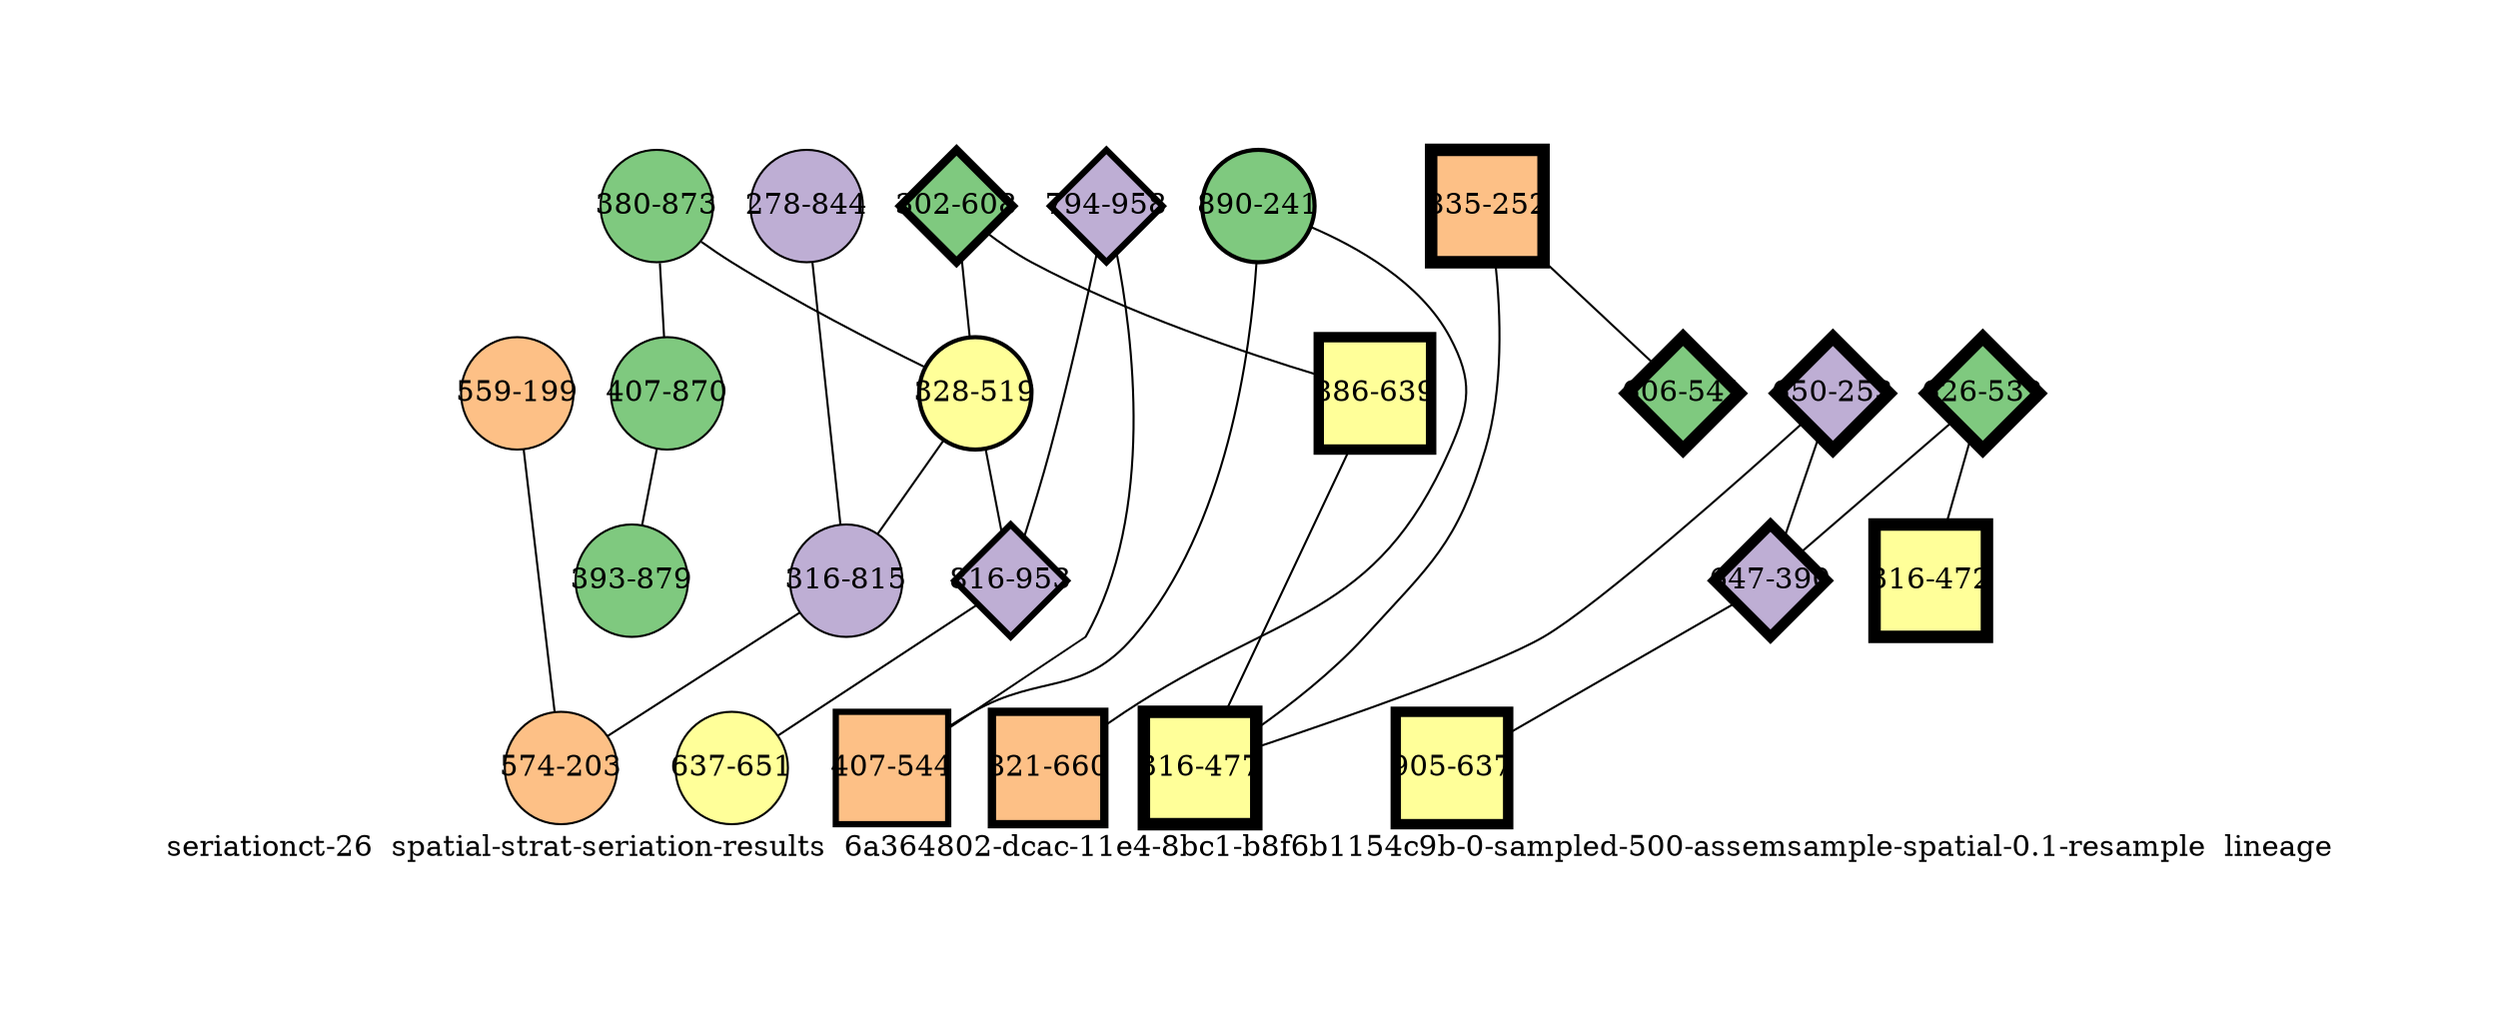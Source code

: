 strict graph "seriationct-26  spatial-strat-seriation-results  6a364802-dcac-11e4-8bc1-b8f6b1154c9b-0-sampled-500-assemsample-spatial-0.1-resample  lineage" {
labelloc=b;
ratio=auto;
pad="1.0";
label="seriationct-26  spatial-strat-seriation-results  6a364802-dcac-11e4-8bc1-b8f6b1154c9b-0-sampled-500-assemsample-spatial-0.1-resample  lineage";
node [width="0.75", style=filled, fixedsize=true, height="0.75", shape=circle, label=""];
0 [xCoordinate="844.0", appears_in_slice=1, yCoordinate="278.0", colorscheme=accent6, lineage_id=0, short_label="278-844", label="278-844", shape=circle, cluster_id=1, fillcolor=2, size="500.0", id=0, penwidth="1.0"];
1 [xCoordinate="241.0", appears_in_slice=2, yCoordinate="890.0", colorscheme=accent6, lineage_id=0, short_label="890-241", label="890-241", shape=circle, cluster_id=0, fillcolor=1, size="500.0", id=1, penwidth="2.0"];
2 [xCoordinate="958.0", appears_in_slice=3, yCoordinate="794.0", colorscheme=accent6, lineage_id=2, short_label="794-958", label="794-958", shape=diamond, cluster_id=1, fillcolor=2, size="500.0", id=2, penwidth="3.0"];
3 [xCoordinate="252.0", appears_in_slice=6, yCoordinate="835.0", colorscheme=accent6, lineage_id=1, short_label="835-252", label="835-252", shape=square, cluster_id=2, fillcolor=3, size="500.0", id=3, penwidth="6.0"];
4 [xCoordinate="253.0", appears_in_slice=6, yCoordinate="650.0", colorscheme=accent6, lineage_id=2, short_label="650-253", label="650-253", shape=diamond, cluster_id=1, fillcolor=2, size="500.0", id=4, penwidth="6.0"];
5 [xCoordinate="608.0", appears_in_slice=4, yCoordinate="302.0", colorscheme=accent6, lineage_id=2, short_label="302-608", label="302-608", shape=diamond, cluster_id=0, fillcolor=1, size="500.0", id=5, penwidth="4.0"];
6 [xCoordinate="541.0", appears_in_slice=6, yCoordinate="606.0", colorscheme=accent6, lineage_id=2, short_label="606-541", label="606-541", shape=diamond, cluster_id=0, fillcolor=1, size="500.0", id=6, penwidth="6.0"];
7 [xCoordinate="873.0", appears_in_slice=1, yCoordinate="380.0", colorscheme=accent6, lineage_id=0, short_label="380-873", label="380-873", shape=circle, cluster_id=0, fillcolor=1, size="500.0", id=7, penwidth="1.0"];
8 [xCoordinate="519.0", appears_in_slice=2, yCoordinate="328.0", colorscheme=accent6, lineage_id=0, short_label="328-519", label="328-519", shape=circle, cluster_id=3, fillcolor=4, size="500.0", id=8, penwidth="2.0"];
9 [xCoordinate="639.0", appears_in_slice=5, yCoordinate="886.0", colorscheme=accent6, lineage_id=1, short_label="886-639", label="886-639", shape=square, cluster_id=3, fillcolor=4, size="500.0", id=9, penwidth="5.0"];
10 [xCoordinate="199.0", appears_in_slice=1, yCoordinate="559.0", colorscheme=accent6, lineage_id=0, short_label="559-199", label="559-199", shape=circle, cluster_id=2, fillcolor=3, size="500.0", id=10, penwidth="1.0"];
11 [xCoordinate="660.0", appears_in_slice=4, yCoordinate="821.0", colorscheme=accent6, lineage_id=1, short_label="821-660", label="821-660", shape=square, cluster_id=2, fillcolor=3, size="500.0", id=11, penwidth="4.0"];
12 [xCoordinate="815.0", appears_in_slice=1, yCoordinate="316.0", colorscheme=accent6, lineage_id=0, short_label="316-815", label="316-815", shape=circle, cluster_id=1, fillcolor=2, size="500.0", id=12, penwidth="1.0"];
13 [xCoordinate="532.0", appears_in_slice=6, yCoordinate="626.0", colorscheme=accent6, lineage_id=2, short_label="626-532", label="626-532", shape=diamond, cluster_id=0, fillcolor=1, size="500.0", id=13, penwidth="6.0"];
14 [xCoordinate="390.0", appears_in_slice=5, yCoordinate="647.0", colorscheme=accent6, lineage_id=2, short_label="647-390", label="647-390", shape=diamond, cluster_id=1, fillcolor=2, size="500.0", id=14, penwidth="5.0"];
15 [xCoordinate="870.0", appears_in_slice=1, yCoordinate="407.0", colorscheme=accent6, lineage_id=0, short_label="407-870", label="407-870", shape=circle, cluster_id=0, fillcolor=1, size="500.0", id=15, penwidth="1.0"];
16 [xCoordinate="879.0", appears_in_slice=1, yCoordinate="393.0", colorscheme=accent6, lineage_id=0, short_label="393-879", label="393-879", shape=circle, cluster_id=0, fillcolor=1, size="500.0", id=16, penwidth="1.0"];
17 [xCoordinate="472.0", appears_in_slice=6, yCoordinate="316.0", colorscheme=accent6, lineage_id=1, short_label="316-472", label="316-472", shape=square, cluster_id=3, fillcolor=4, size="500.0", id=17, penwidth="6.0"];
18 [xCoordinate="637.0", appears_in_slice=5, yCoordinate="905.0", colorscheme=accent6, lineage_id=1, short_label="905-637", label="905-637", shape=square, cluster_id=3, fillcolor=4, size="500.0", id=18, penwidth="5.0"];
19 [xCoordinate="477.0", appears_in_slice=6, yCoordinate="316.0", colorscheme=accent6, lineage_id=1, short_label="316-477", label="316-477", shape=square, cluster_id=3, fillcolor=4, size="500.0", id=19, penwidth="6.0"];
20 [xCoordinate="203.0", appears_in_slice=1, yCoordinate="574.0", colorscheme=accent6, lineage_id=0, short_label="574-203", label="574-203", shape=circle, cluster_id=2, fillcolor=3, size="500.0", id=20, penwidth="1.0"];
21 [xCoordinate="544.0", appears_in_slice=3, yCoordinate="407.0", colorscheme=accent6, lineage_id=1, short_label="407-544", label="407-544", shape=square, cluster_id=2, fillcolor=3, size="500.0", id=21, penwidth="3.0"];
22 [xCoordinate="953.0", appears_in_slice=3, yCoordinate="816.0", colorscheme=accent6, lineage_id=2, short_label="816-953", label="816-953", shape=diamond, cluster_id=1, fillcolor=2, size="500.0", id=22, penwidth="3.0"];
23 [xCoordinate="651.0", appears_in_slice=1, yCoordinate="637.0", colorscheme=accent6, lineage_id=0, short_label="637-651", label="637-651", shape=circle, cluster_id=3, fillcolor=4, size="500.0", id=23, penwidth="1.0"];
0 -- 12  [inverseweight="23.6227795631", weight="0.042332020977"];
1 -- 11  [inverseweight="2.35822822879", weight="0.424047167188"];
1 -- 21  [inverseweight="1.78305533111", weight="0.560835091627"];
2 -- 21  [inverseweight="2.75776299806", weight="0.362612741089"];
2 -- 22  [inverseweight="15.1584765648", weight="0.0659696900099"];
3 -- 19  [inverseweight="3.56997173736", weight="0.2801142624"];
3 -- 6  [inverseweight="36.0843918244", weight="0.0277128129211"];
4 -- 19  [inverseweight="24.6932399162", weight="0.0404969134626"];
4 -- 14  [inverseweight="1.92086182126", weight="0.520599654245"];
5 -- 8  [inverseweight="1.62893240808", weight="0.613899014497"];
5 -- 9  [inverseweight="1.67152112714", weight="0.598257469657"];
7 -- 8  [inverseweight="1.44435093912", weight="0.69235251137"];
7 -- 15  [inverseweight="28.6769667338", weight="0.0348711915483"];
8 -- 12  [inverseweight="1.52053668603", weight="0.657662527441"];
8 -- 22  [inverseweight="2.13663507689", weight="0.468025640323"];
9 -- 19  [inverseweight="2.30893318038", weight="0.433100450242"];
10 -- 20  [inverseweight="16.2736138726", weight="0.0614491659829"];
12 -- 20  [inverseweight="1.56516181573", weight="0.638911574476"];
13 -- 17  [inverseweight="14.4097604426", weight="0.0693974062916"];
13 -- 14  [inverseweight="2.11921488985", weight="0.471872864234"];
14 -- 18  [inverseweight="2.05630769245", weight="0.486308544034"];
15 -- 16  [inverseweight="17.3135840266", weight="0.0577581163128"];
22 -- 23  [inverseweight="1.2610190084", weight="0.793009457699"];
}
